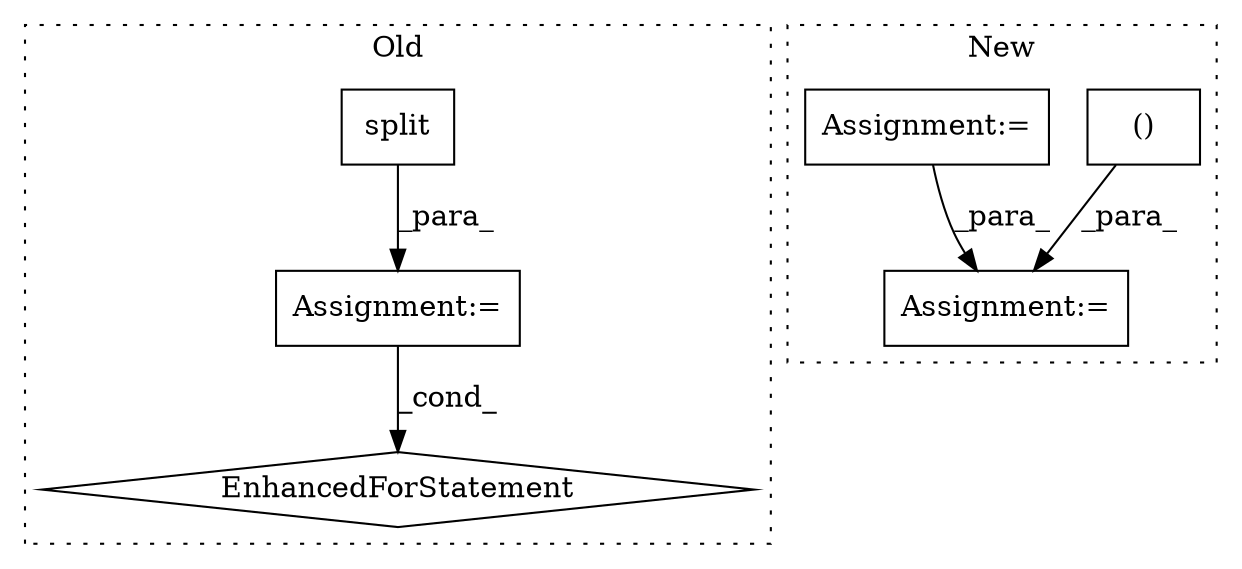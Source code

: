 digraph G {
subgraph cluster0 {
1 [label="split" a="32" s="723,758" l="6,1" shape="box"];
3 [label="Assignment:=" a="7" s="627,759" l="73,2" shape="box"];
6 [label="EnhancedForStatement" a="70" s="855,954" l="53,3" shape="diamond"];
label = "Old";
style="dotted";
}
subgraph cluster1 {
2 [label="()" a="106" s="1148" l="31" shape="box"];
4 [label="Assignment:=" a="7" s="1244" l="1" shape="box"];
5 [label="Assignment:=" a="7" s="1198" l="6" shape="box"];
label = "New";
style="dotted";
}
1 -> 3 [label="_para_"];
2 -> 4 [label="_para_"];
3 -> 6 [label="_cond_"];
5 -> 4 [label="_para_"];
}